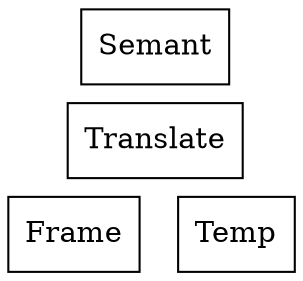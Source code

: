 digraph {
  node [ shape=record ];
  ranksep=.1;

  Semant -> Translate -> { Frame; Temp } [style=invis];
}
